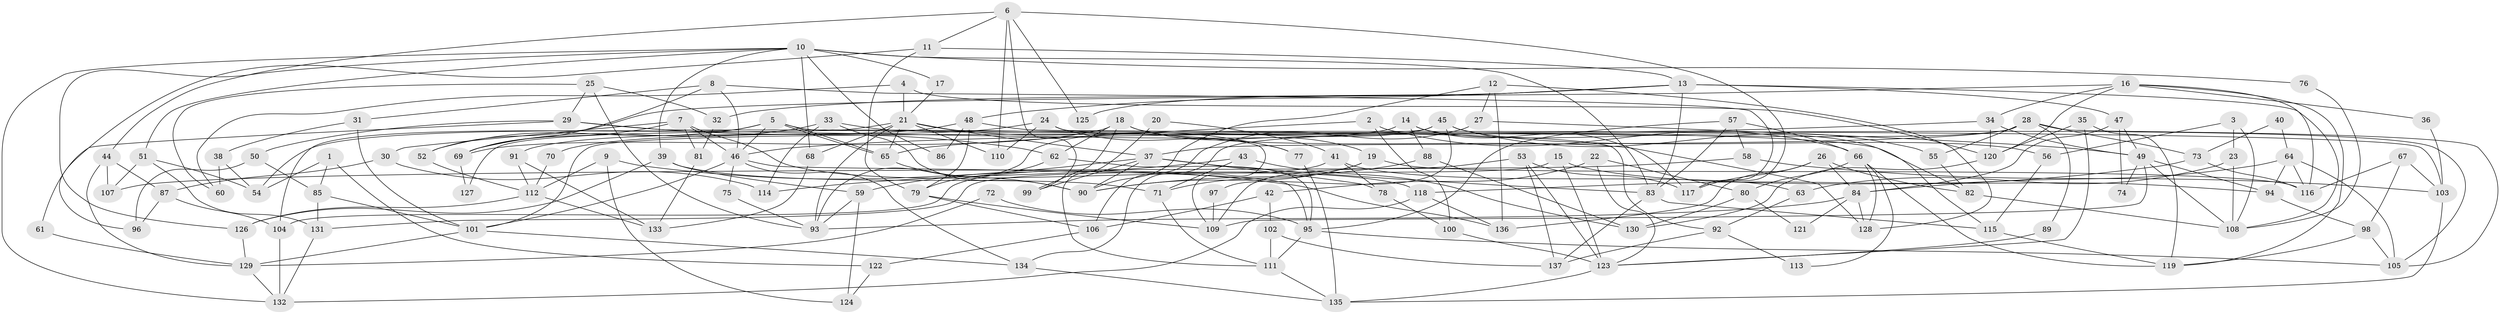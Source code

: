 // Generated by graph-tools (version 1.1) at 2025/26/03/09/25 03:26:10]
// undirected, 137 vertices, 274 edges
graph export_dot {
graph [start="1"]
  node [color=gray90,style=filled];
  1;
  2;
  3;
  4;
  5;
  6;
  7;
  8;
  9;
  10;
  11;
  12;
  13;
  14;
  15;
  16;
  17;
  18;
  19;
  20;
  21;
  22;
  23;
  24;
  25;
  26;
  27;
  28;
  29;
  30;
  31;
  32;
  33;
  34;
  35;
  36;
  37;
  38;
  39;
  40;
  41;
  42;
  43;
  44;
  45;
  46;
  47;
  48;
  49;
  50;
  51;
  52;
  53;
  54;
  55;
  56;
  57;
  58;
  59;
  60;
  61;
  62;
  63;
  64;
  65;
  66;
  67;
  68;
  69;
  70;
  71;
  72;
  73;
  74;
  75;
  76;
  77;
  78;
  79;
  80;
  81;
  82;
  83;
  84;
  85;
  86;
  87;
  88;
  89;
  90;
  91;
  92;
  93;
  94;
  95;
  96;
  97;
  98;
  99;
  100;
  101;
  102;
  103;
  104;
  105;
  106;
  107;
  108;
  109;
  110;
  111;
  112;
  113;
  114;
  115;
  116;
  117;
  118;
  119;
  120;
  121;
  122;
  123;
  124;
  125;
  126;
  127;
  128;
  129;
  130;
  131;
  132;
  133;
  134;
  135;
  136;
  137;
  1 -- 54;
  1 -- 85;
  1 -- 122;
  2 -- 65;
  2 -- 100;
  2 -- 66;
  3 -- 56;
  3 -- 108;
  3 -- 23;
  4 -- 21;
  4 -- 60;
  4 -- 120;
  5 -- 46;
  5 -- 65;
  5 -- 65;
  5 -- 52;
  5 -- 103;
  5 -- 104;
  6 -- 11;
  6 -- 99;
  6 -- 44;
  6 -- 110;
  6 -- 117;
  6 -- 125;
  7 -- 69;
  7 -- 118;
  7 -- 30;
  7 -- 46;
  7 -- 81;
  8 -- 46;
  8 -- 117;
  8 -- 31;
  8 -- 69;
  9 -- 136;
  9 -- 112;
  9 -- 124;
  10 -- 126;
  10 -- 51;
  10 -- 17;
  10 -- 39;
  10 -- 68;
  10 -- 76;
  10 -- 83;
  10 -- 86;
  10 -- 132;
  11 -- 96;
  11 -- 79;
  11 -- 13;
  12 -- 27;
  12 -- 90;
  12 -- 128;
  12 -- 136;
  13 -- 83;
  13 -- 32;
  13 -- 47;
  13 -- 48;
  13 -- 108;
  13 -- 125;
  14 -- 115;
  14 -- 117;
  14 -- 54;
  14 -- 88;
  15 -- 123;
  15 -- 94;
  15 -- 131;
  16 -- 34;
  16 -- 120;
  16 -- 36;
  16 -- 52;
  16 -- 116;
  16 -- 119;
  17 -- 21;
  18 -- 128;
  18 -- 19;
  18 -- 62;
  18 -- 69;
  18 -- 99;
  19 -- 116;
  19 -- 90;
  19 -- 71;
  20 -- 41;
  20 -- 111;
  21 -- 65;
  21 -- 37;
  21 -- 68;
  21 -- 77;
  21 -- 93;
  21 -- 110;
  21 -- 127;
  22 -- 80;
  22 -- 123;
  22 -- 42;
  23 -- 108;
  23 -- 63;
  24 -- 105;
  24 -- 110;
  24 -- 70;
  24 -- 77;
  25 -- 32;
  25 -- 29;
  25 -- 60;
  25 -- 93;
  26 -- 84;
  26 -- 82;
  26 -- 117;
  26 -- 136;
  27 -- 49;
  27 -- 106;
  28 -- 37;
  28 -- 105;
  28 -- 55;
  28 -- 73;
  28 -- 89;
  28 -- 134;
  29 -- 109;
  29 -- 62;
  29 -- 50;
  29 -- 61;
  30 -- 114;
  30 -- 87;
  31 -- 101;
  31 -- 38;
  32 -- 81;
  33 -- 82;
  33 -- 69;
  33 -- 90;
  33 -- 114;
  34 -- 46;
  34 -- 49;
  34 -- 120;
  35 -- 120;
  35 -- 119;
  35 -- 123;
  36 -- 103;
  37 -- 59;
  37 -- 83;
  37 -- 78;
  37 -- 90;
  37 -- 99;
  38 -- 54;
  38 -- 60;
  39 -- 71;
  39 -- 59;
  39 -- 126;
  40 -- 73;
  40 -- 64;
  41 -- 63;
  41 -- 104;
  41 -- 78;
  42 -- 106;
  42 -- 102;
  43 -- 130;
  43 -- 71;
  43 -- 114;
  44 -- 87;
  44 -- 107;
  44 -- 129;
  45 -- 93;
  45 -- 101;
  45 -- 55;
  45 -- 56;
  45 -- 97;
  46 -- 101;
  46 -- 75;
  46 -- 95;
  46 -- 134;
  47 -- 84;
  47 -- 49;
  47 -- 74;
  48 -- 91;
  48 -- 79;
  48 -- 86;
  48 -- 92;
  49 -- 109;
  49 -- 74;
  49 -- 94;
  49 -- 108;
  50 -- 85;
  50 -- 96;
  51 -- 131;
  51 -- 107;
  51 -- 54;
  52 -- 112;
  53 -- 123;
  53 -- 117;
  53 -- 109;
  53 -- 137;
  55 -- 82;
  56 -- 115;
  57 -- 95;
  57 -- 66;
  57 -- 58;
  57 -- 83;
  58 -- 103;
  58 -- 107;
  59 -- 93;
  59 -- 124;
  61 -- 129;
  62 -- 95;
  62 -- 79;
  63 -- 92;
  64 -- 116;
  64 -- 105;
  64 -- 84;
  64 -- 94;
  65 -- 90;
  66 -- 128;
  66 -- 80;
  66 -- 113;
  66 -- 119;
  67 -- 98;
  67 -- 103;
  67 -- 116;
  68 -- 133;
  69 -- 127;
  70 -- 112;
  71 -- 111;
  72 -- 129;
  72 -- 95;
  73 -- 116;
  73 -- 118;
  75 -- 93;
  76 -- 108;
  77 -- 135;
  78 -- 100;
  79 -- 106;
  79 -- 109;
  80 -- 130;
  80 -- 121;
  81 -- 133;
  82 -- 108;
  83 -- 115;
  83 -- 137;
  84 -- 93;
  84 -- 121;
  84 -- 128;
  85 -- 101;
  85 -- 131;
  87 -- 104;
  87 -- 96;
  88 -- 90;
  88 -- 130;
  89 -- 123;
  91 -- 112;
  91 -- 133;
  92 -- 137;
  92 -- 113;
  94 -- 98;
  95 -- 111;
  95 -- 105;
  97 -- 109;
  98 -- 119;
  98 -- 105;
  100 -- 123;
  101 -- 134;
  101 -- 129;
  102 -- 137;
  102 -- 111;
  103 -- 135;
  104 -- 132;
  106 -- 122;
  111 -- 135;
  112 -- 126;
  112 -- 133;
  115 -- 119;
  118 -- 136;
  118 -- 132;
  120 -- 130;
  122 -- 124;
  123 -- 135;
  126 -- 129;
  129 -- 132;
  131 -- 132;
  134 -- 135;
}
